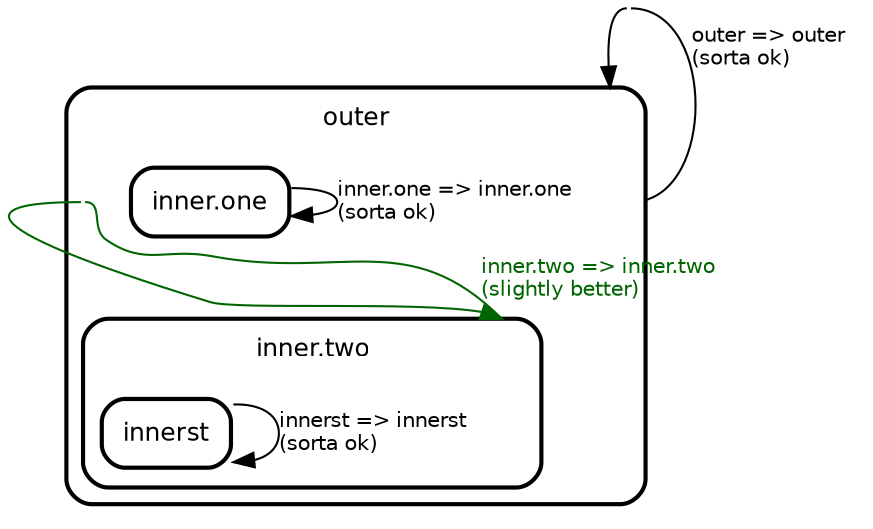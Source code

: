 digraph "state transitions" {
  fontname="Helvetica" fontsize=12 penwidth=2.0 splines=true ordering=out compound=true overlap=scale nodesep=0.3 ranksep=0.1
  node [shape=plaintext style=filled fillcolor="#FFFFFF01" fontname=Helvetica fontsize=12 penwidth=2.0]
  edge [fontname=Helvetica fontsize=10]

  "self_tr_outer_outer_9" [shape=point style=invis width=0 height=0 fixedsize=true]
  subgraph "cluster_outer" {
    class="state regular" color="black" label= <
    <table cellborder="0" border="0">
      <tr><td>outer</td></tr>
    </table>
    > style=rounded penwidth=2.0
    "outer" [shape=point style=invis margin=0 width=0 height=0 fixedsize=true]
      "inner.one" [margin=0 class="state regular" color="black" label= <
        <table align="center" cellborder="0" border="2" style="rounded" width="48">
          <tr><td width="48" cellpadding="7">inner.one</td></tr>
        </table>
      >]
      "self_tr_inner.two_inner.two_8" [shape=point style=invis width=0 height=0 fixedsize=true]
      subgraph "cluster_inner.two" {
        class="state regular" color="black" label= <
        <table cellborder="0" border="0">
          <tr><td>inner.two</td></tr>
        </table>
        > style=rounded penwidth=2.0
        "inner.two" [shape=point style=invis margin=0 width=0 height=0 fixedsize=true]
          "innerst" [margin=0 class="state regular" color="black" label= <
            <table align="center" cellborder="0" border="2" style="rounded" width="48">
              <tr><td width="48" cellpadding="7">innerst</td></tr>
            </table>
          >]

          "innerst" -> "innerst" [label="innerst => innerst   \l(sorta ok)   \l" color="black" fontcolor="black" class="transition"]
      }

      "inner.one" -> "inner.one" [label="inner.one => inner.one   \l(sorta ok)   \l" color="black" fontcolor="black" class="transition"]
      "inner.two" -> "self_tr_inner.two_inner.two_8" [label="inner.two => inner.two   \l(slightly better)   \l" arrowhead=none tailport="e" headport="e" ltail="cluster_inner.two" color="darkgreen" fontcolor="darkgreen" class="transition"]
      "self_tr_inner.two_inner.two_8" -> "inner.two" [lhead="cluster_inner.two" tailport="w" color="darkgreen" class="transition"]
  }

  "outer" -> "self_tr_outer_outer_9" [label="outer => outer   \l(sorta ok)   \l" arrowhead=none tailport="e" headport="e" ltail="cluster_outer" color="black" fontcolor="black" class="transition"]
  "self_tr_outer_outer_9" -> "outer" [lhead="cluster_outer" tailport="w" color="black" class="transition"]
}
